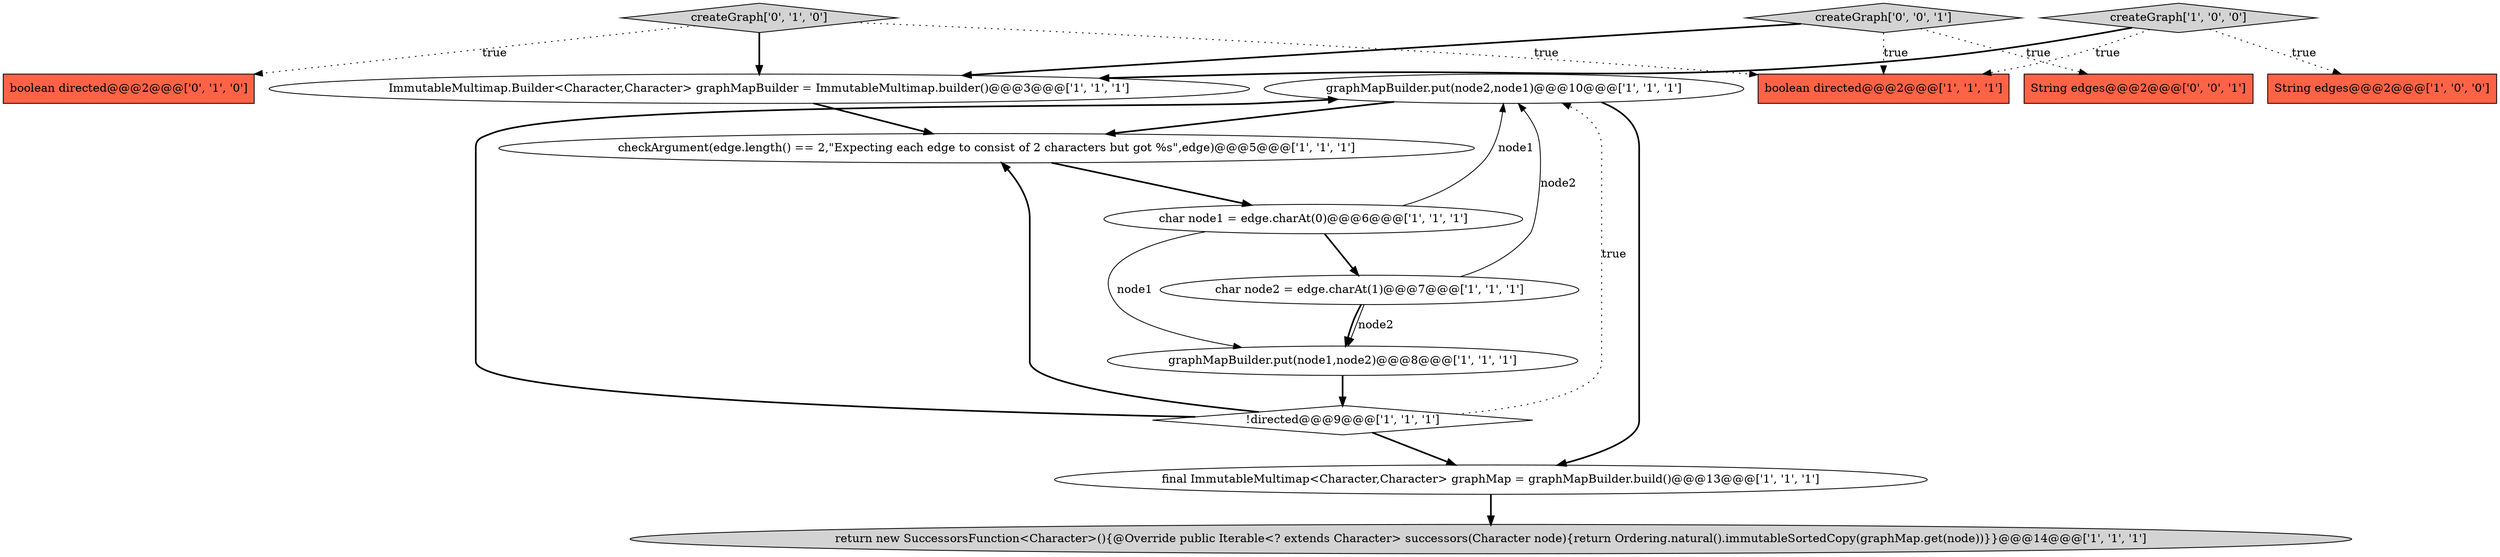 digraph {
6 [style = filled, label = "graphMapBuilder.put(node2,node1)@@@10@@@['1', '1', '1']", fillcolor = white, shape = ellipse image = "AAA0AAABBB1BBB"];
3 [style = filled, label = "final ImmutableMultimap<Character,Character> graphMap = graphMapBuilder.build()@@@13@@@['1', '1', '1']", fillcolor = white, shape = ellipse image = "AAA0AAABBB1BBB"];
7 [style = filled, label = "checkArgument(edge.length() == 2,\"Expecting each edge to consist of 2 characters but got %s\",edge)@@@5@@@['1', '1', '1']", fillcolor = white, shape = ellipse image = "AAA0AAABBB1BBB"];
10 [style = filled, label = "!directed@@@9@@@['1', '1', '1']", fillcolor = white, shape = diamond image = "AAA0AAABBB1BBB"];
12 [style = filled, label = "createGraph['0', '1', '0']", fillcolor = lightgray, shape = diamond image = "AAA0AAABBB2BBB"];
2 [style = filled, label = "createGraph['1', '0', '0']", fillcolor = lightgray, shape = diamond image = "AAA0AAABBB1BBB"];
9 [style = filled, label = "graphMapBuilder.put(node1,node2)@@@8@@@['1', '1', '1']", fillcolor = white, shape = ellipse image = "AAA0AAABBB1BBB"];
5 [style = filled, label = "ImmutableMultimap.Builder<Character,Character> graphMapBuilder = ImmutableMultimap.builder()@@@3@@@['1', '1', '1']", fillcolor = white, shape = ellipse image = "AAA0AAABBB1BBB"];
8 [style = filled, label = "return new SuccessorsFunction<Character>(){@Override public Iterable<? extends Character> successors(Character node){return Ordering.natural().immutableSortedCopy(graphMap.get(node))}}@@@14@@@['1', '1', '1']", fillcolor = lightgray, shape = ellipse image = "AAA0AAABBB1BBB"];
15 [style = filled, label = "createGraph['0', '0', '1']", fillcolor = lightgray, shape = diamond image = "AAA0AAABBB3BBB"];
4 [style = filled, label = "String edges@@@2@@@['1', '0', '0']", fillcolor = tomato, shape = box image = "AAA0AAABBB1BBB"];
13 [style = filled, label = "boolean directed@@@2@@@['0', '1', '0']", fillcolor = tomato, shape = box image = "AAA0AAABBB2BBB"];
14 [style = filled, label = "String edges@@@2@@@['0', '0', '1']", fillcolor = tomato, shape = box image = "AAA0AAABBB3BBB"];
1 [style = filled, label = "char node1 = edge.charAt(0)@@@6@@@['1', '1', '1']", fillcolor = white, shape = ellipse image = "AAA0AAABBB1BBB"];
11 [style = filled, label = "boolean directed@@@2@@@['1', '1', '1']", fillcolor = tomato, shape = box image = "AAA0AAABBB1BBB"];
0 [style = filled, label = "char node2 = edge.charAt(1)@@@7@@@['1', '1', '1']", fillcolor = white, shape = ellipse image = "AAA0AAABBB1BBB"];
6->3 [style = bold, label=""];
0->9 [style = bold, label=""];
10->6 [style = dotted, label="true"];
7->1 [style = bold, label=""];
12->5 [style = bold, label=""];
10->3 [style = bold, label=""];
1->0 [style = bold, label=""];
9->10 [style = bold, label=""];
15->14 [style = dotted, label="true"];
10->7 [style = bold, label=""];
10->6 [style = bold, label=""];
15->5 [style = bold, label=""];
2->11 [style = dotted, label="true"];
12->11 [style = dotted, label="true"];
0->9 [style = solid, label="node2"];
12->13 [style = dotted, label="true"];
3->8 [style = bold, label=""];
2->4 [style = dotted, label="true"];
1->6 [style = solid, label="node1"];
15->11 [style = dotted, label="true"];
5->7 [style = bold, label=""];
1->9 [style = solid, label="node1"];
6->7 [style = bold, label=""];
0->6 [style = solid, label="node2"];
2->5 [style = bold, label=""];
}
